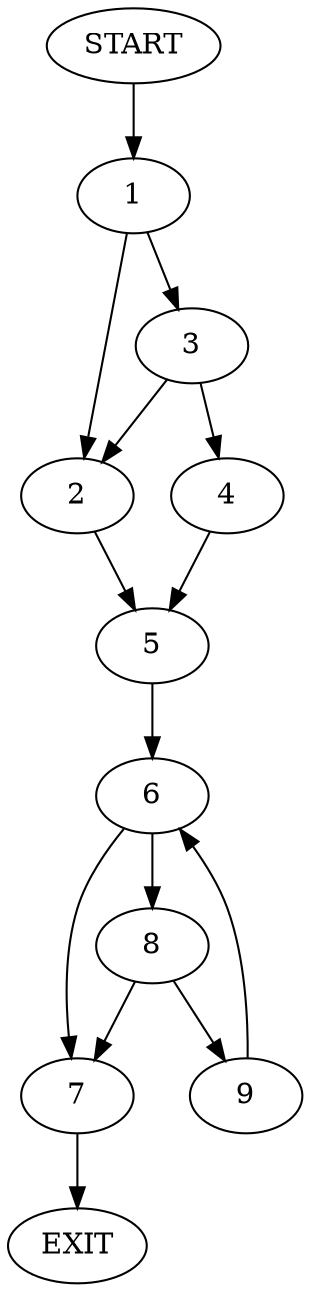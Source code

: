 digraph {
0 [label="START"]
10 [label="EXIT"]
0 -> 1
1 -> 2
1 -> 3
3 -> 2
3 -> 4
2 -> 5
4 -> 5
5 -> 6
6 -> 7
6 -> 8
7 -> 10
8 -> 7
8 -> 9
9 -> 6
}

